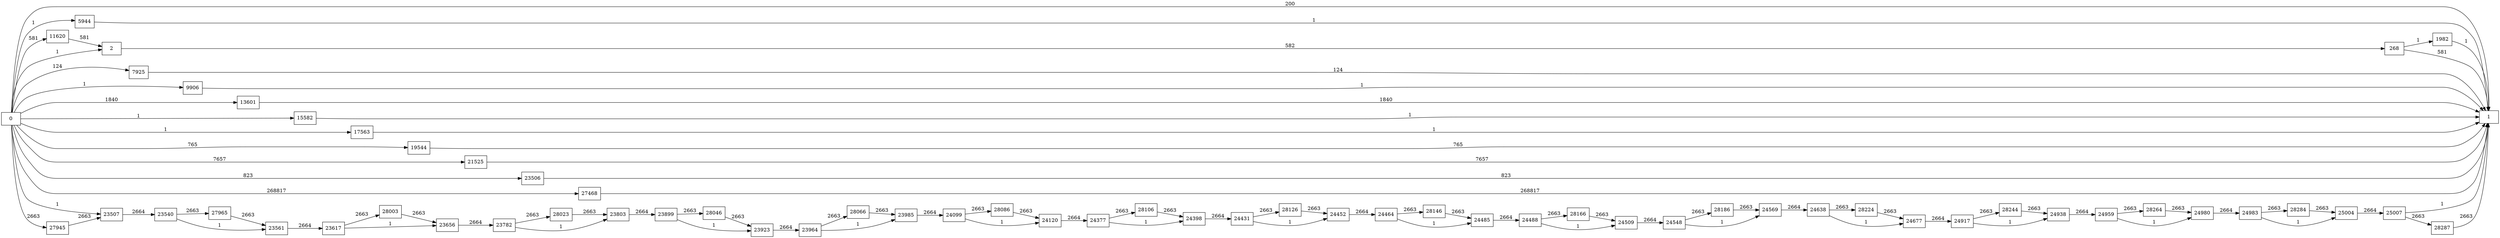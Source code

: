 digraph {
	graph [rankdir=LR]
	node [shape=rectangle]
	2 -> 268 [label=582]
	268 -> 1 [label=581]
	268 -> 1982 [label=1]
	1982 -> 1 [label=1]
	5944 -> 1 [label=1]
	7925 -> 1 [label=124]
	9906 -> 1 [label=1]
	11620 -> 2 [label=581]
	13601 -> 1 [label=1840]
	15582 -> 1 [label=1]
	17563 -> 1 [label=1]
	19544 -> 1 [label=765]
	21525 -> 1 [label=7657]
	23506 -> 1 [label=823]
	23507 -> 23540 [label=2664]
	23540 -> 23561 [label=1]
	23540 -> 27965 [label=2663]
	23561 -> 23617 [label=2664]
	23617 -> 23656 [label=1]
	23617 -> 28003 [label=2663]
	23656 -> 23782 [label=2664]
	23782 -> 23803 [label=1]
	23782 -> 28023 [label=2663]
	23803 -> 23899 [label=2664]
	23899 -> 23923 [label=1]
	23899 -> 28046 [label=2663]
	23923 -> 23964 [label=2664]
	23964 -> 23985 [label=1]
	23964 -> 28066 [label=2663]
	23985 -> 24099 [label=2664]
	24099 -> 24120 [label=1]
	24099 -> 28086 [label=2663]
	24120 -> 24377 [label=2664]
	24377 -> 24398 [label=1]
	24377 -> 28106 [label=2663]
	24398 -> 24431 [label=2664]
	24431 -> 24452 [label=1]
	24431 -> 28126 [label=2663]
	24452 -> 24464 [label=2664]
	24464 -> 24485 [label=1]
	24464 -> 28146 [label=2663]
	24485 -> 24488 [label=2664]
	24488 -> 24509 [label=1]
	24488 -> 28166 [label=2663]
	24509 -> 24548 [label=2664]
	24548 -> 24569 [label=1]
	24548 -> 28186 [label=2663]
	24569 -> 24638 [label=2664]
	24638 -> 24677 [label=1]
	24638 -> 28224 [label=2663]
	24677 -> 24917 [label=2664]
	24917 -> 24938 [label=1]
	24917 -> 28244 [label=2663]
	24938 -> 24959 [label=2664]
	24959 -> 24980 [label=1]
	24959 -> 28264 [label=2663]
	24980 -> 24983 [label=2664]
	24983 -> 25004 [label=1]
	24983 -> 28284 [label=2663]
	25004 -> 25007 [label=2664]
	25007 -> 1 [label=1]
	25007 -> 28287 [label=2663]
	27468 -> 1 [label=268817]
	27945 -> 23507 [label=2663]
	27965 -> 23561 [label=2663]
	28003 -> 23656 [label=2663]
	28023 -> 23803 [label=2663]
	28046 -> 23923 [label=2663]
	28066 -> 23985 [label=2663]
	28086 -> 24120 [label=2663]
	28106 -> 24398 [label=2663]
	28126 -> 24452 [label=2663]
	28146 -> 24485 [label=2663]
	28166 -> 24509 [label=2663]
	28186 -> 24569 [label=2663]
	28224 -> 24677 [label=2663]
	28244 -> 24938 [label=2663]
	28264 -> 24980 [label=2663]
	28284 -> 25004 [label=2663]
	28287 -> 1 [label=2663]
	0 -> 2 [label=1]
	0 -> 23507 [label=1]
	0 -> 1 [label=200]
	0 -> 5944 [label=1]
	0 -> 7925 [label=124]
	0 -> 9906 [label=1]
	0 -> 11620 [label=581]
	0 -> 13601 [label=1840]
	0 -> 15582 [label=1]
	0 -> 17563 [label=1]
	0 -> 19544 [label=765]
	0 -> 21525 [label=7657]
	0 -> 23506 [label=823]
	0 -> 27468 [label=268817]
	0 -> 27945 [label=2663]
}
